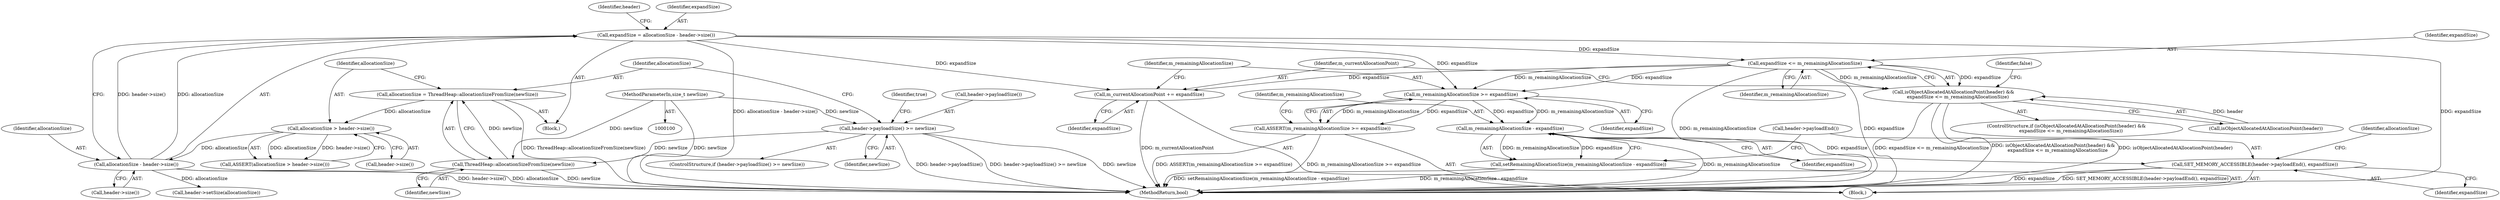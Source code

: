 digraph "0_Chrome_0749ec24fae74ec32d0567eef0e5ec43c84dbcb9_5@API" {
"1000130" [label="(Call,expandSize <= m_remainingAllocationSize)"];
"1000121" [label="(Call,expandSize = allocationSize - header->size())"];
"1000123" [label="(Call,allocationSize - header->size())"];
"1000117" [label="(Call,allocationSize > header->size())"];
"1000112" [label="(Call,allocationSize = ThreadHeap::allocationSizeFromSize(newSize))"];
"1000114" [label="(Call,ThreadHeap::allocationSizeFromSize(newSize))"];
"1000106" [label="(Call,header->payloadSize() >= newSize)"];
"1000102" [label="(MethodParameterIn,size_t newSize)"];
"1000127" [label="(Call,isObjectAllocatedAtAllocationPoint(header) &&\n      expandSize <= m_remainingAllocationSize)"];
"1000134" [label="(Call,m_currentAllocationPoint += expandSize)"];
"1000138" [label="(Call,m_remainingAllocationSize >= expandSize)"];
"1000137" [label="(Call,ASSERT(m_remainingAllocationSize >= expandSize))"];
"1000142" [label="(Call,m_remainingAllocationSize - expandSize)"];
"1000141" [label="(Call,setRemainingAllocationSize(m_remainingAllocationSize - expandSize))"];
"1000145" [label="(Call,SET_MEMORY_ACCESSIBLE(header->payloadEnd(), expandSize))"];
"1000141" [label="(Call,setRemainingAllocationSize(m_remainingAllocationSize - expandSize))"];
"1000117" [label="(Call,allocationSize > header->size())"];
"1000138" [label="(Call,m_remainingAllocationSize >= expandSize)"];
"1000119" [label="(Call,header->size())"];
"1000105" [label="(ControlStructure,if (header->payloadSize() >= newSize))"];
"1000140" [label="(Identifier,expandSize)"];
"1000142" [label="(Call,m_remainingAllocationSize - expandSize)"];
"1000110" [label="(Identifier,true)"];
"1000103" [label="(Block,)"];
"1000108" [label="(Identifier,newSize)"];
"1000115" [label="(Identifier,newSize)"];
"1000123" [label="(Call,allocationSize - header->size())"];
"1000118" [label="(Identifier,allocationSize)"];
"1000136" [label="(Identifier,expandSize)"];
"1000129" [label="(Identifier,header)"];
"1000135" [label="(Identifier,m_currentAllocationPoint)"];
"1000113" [label="(Identifier,allocationSize)"];
"1000147" [label="(Identifier,expandSize)"];
"1000106" [label="(Call,header->payloadSize() >= newSize)"];
"1000112" [label="(Call,allocationSize = ThreadHeap::allocationSizeFromSize(newSize))"];
"1000131" [label="(Identifier,expandSize)"];
"1000133" [label="(Block,)"];
"1000107" [label="(Call,header->payloadSize())"];
"1000134" [label="(Call,m_currentAllocationPoint += expandSize)"];
"1000145" [label="(Call,SET_MEMORY_ACCESSIBLE(header->payloadEnd(), expandSize))"];
"1000149" [label="(Identifier,allocationSize)"];
"1000122" [label="(Identifier,expandSize)"];
"1000128" [label="(Call,isObjectAllocatedAtAllocationPoint(header))"];
"1000126" [label="(ControlStructure,if (isObjectAllocatedAtAllocationPoint(header) &&\n      expandSize <= m_remainingAllocationSize))"];
"1000102" [label="(MethodParameterIn,size_t newSize)"];
"1000125" [label="(Call,header->size())"];
"1000132" [label="(Identifier,m_remainingAllocationSize)"];
"1000116" [label="(Call,ASSERT(allocationSize > header->size()))"];
"1000158" [label="(Identifier,false)"];
"1000139" [label="(Identifier,m_remainingAllocationSize)"];
"1000137" [label="(Call,ASSERT(m_remainingAllocationSize >= expandSize))"];
"1000127" [label="(Call,isObjectAllocatedAtAllocationPoint(header) &&\n      expandSize <= m_remainingAllocationSize)"];
"1000148" [label="(Call,header->setSize(allocationSize))"];
"1000114" [label="(Call,ThreadHeap::allocationSizeFromSize(newSize))"];
"1000146" [label="(Call,header->payloadEnd())"];
"1000130" [label="(Call,expandSize <= m_remainingAllocationSize)"];
"1000159" [label="(MethodReturn,bool)"];
"1000143" [label="(Identifier,m_remainingAllocationSize)"];
"1000121" [label="(Call,expandSize = allocationSize - header->size())"];
"1000124" [label="(Identifier,allocationSize)"];
"1000144" [label="(Identifier,expandSize)"];
"1000130" -> "1000127"  [label="AST: "];
"1000130" -> "1000132"  [label="CFG: "];
"1000131" -> "1000130"  [label="AST: "];
"1000132" -> "1000130"  [label="AST: "];
"1000127" -> "1000130"  [label="CFG: "];
"1000130" -> "1000159"  [label="DDG: m_remainingAllocationSize"];
"1000130" -> "1000159"  [label="DDG: expandSize"];
"1000130" -> "1000127"  [label="DDG: expandSize"];
"1000130" -> "1000127"  [label="DDG: m_remainingAllocationSize"];
"1000121" -> "1000130"  [label="DDG: expandSize"];
"1000130" -> "1000134"  [label="DDG: expandSize"];
"1000130" -> "1000138"  [label="DDG: m_remainingAllocationSize"];
"1000130" -> "1000138"  [label="DDG: expandSize"];
"1000121" -> "1000103"  [label="AST: "];
"1000121" -> "1000123"  [label="CFG: "];
"1000122" -> "1000121"  [label="AST: "];
"1000123" -> "1000121"  [label="AST: "];
"1000129" -> "1000121"  [label="CFG: "];
"1000121" -> "1000159"  [label="DDG: allocationSize - header->size()"];
"1000121" -> "1000159"  [label="DDG: expandSize"];
"1000123" -> "1000121"  [label="DDG: allocationSize"];
"1000123" -> "1000121"  [label="DDG: header->size()"];
"1000121" -> "1000134"  [label="DDG: expandSize"];
"1000121" -> "1000138"  [label="DDG: expandSize"];
"1000123" -> "1000125"  [label="CFG: "];
"1000124" -> "1000123"  [label="AST: "];
"1000125" -> "1000123"  [label="AST: "];
"1000123" -> "1000159"  [label="DDG: header->size()"];
"1000123" -> "1000159"  [label="DDG: allocationSize"];
"1000117" -> "1000123"  [label="DDG: allocationSize"];
"1000123" -> "1000148"  [label="DDG: allocationSize"];
"1000117" -> "1000116"  [label="AST: "];
"1000117" -> "1000119"  [label="CFG: "];
"1000118" -> "1000117"  [label="AST: "];
"1000119" -> "1000117"  [label="AST: "];
"1000116" -> "1000117"  [label="CFG: "];
"1000117" -> "1000116"  [label="DDG: allocationSize"];
"1000117" -> "1000116"  [label="DDG: header->size()"];
"1000112" -> "1000117"  [label="DDG: allocationSize"];
"1000112" -> "1000103"  [label="AST: "];
"1000112" -> "1000114"  [label="CFG: "];
"1000113" -> "1000112"  [label="AST: "];
"1000114" -> "1000112"  [label="AST: "];
"1000118" -> "1000112"  [label="CFG: "];
"1000112" -> "1000159"  [label="DDG: ThreadHeap::allocationSizeFromSize(newSize)"];
"1000114" -> "1000112"  [label="DDG: newSize"];
"1000114" -> "1000115"  [label="CFG: "];
"1000115" -> "1000114"  [label="AST: "];
"1000114" -> "1000159"  [label="DDG: newSize"];
"1000106" -> "1000114"  [label="DDG: newSize"];
"1000102" -> "1000114"  [label="DDG: newSize"];
"1000106" -> "1000105"  [label="AST: "];
"1000106" -> "1000108"  [label="CFG: "];
"1000107" -> "1000106"  [label="AST: "];
"1000108" -> "1000106"  [label="AST: "];
"1000110" -> "1000106"  [label="CFG: "];
"1000113" -> "1000106"  [label="CFG: "];
"1000106" -> "1000159"  [label="DDG: newSize"];
"1000106" -> "1000159"  [label="DDG: header->payloadSize()"];
"1000106" -> "1000159"  [label="DDG: header->payloadSize() >= newSize"];
"1000102" -> "1000106"  [label="DDG: newSize"];
"1000102" -> "1000100"  [label="AST: "];
"1000102" -> "1000159"  [label="DDG: newSize"];
"1000127" -> "1000126"  [label="AST: "];
"1000127" -> "1000128"  [label="CFG: "];
"1000128" -> "1000127"  [label="AST: "];
"1000135" -> "1000127"  [label="CFG: "];
"1000158" -> "1000127"  [label="CFG: "];
"1000127" -> "1000159"  [label="DDG: expandSize <= m_remainingAllocationSize"];
"1000127" -> "1000159"  [label="DDG: isObjectAllocatedAtAllocationPoint(header) &&\n      expandSize <= m_remainingAllocationSize"];
"1000127" -> "1000159"  [label="DDG: isObjectAllocatedAtAllocationPoint(header)"];
"1000128" -> "1000127"  [label="DDG: header"];
"1000134" -> "1000133"  [label="AST: "];
"1000134" -> "1000136"  [label="CFG: "];
"1000135" -> "1000134"  [label="AST: "];
"1000136" -> "1000134"  [label="AST: "];
"1000139" -> "1000134"  [label="CFG: "];
"1000134" -> "1000159"  [label="DDG: m_currentAllocationPoint"];
"1000138" -> "1000137"  [label="AST: "];
"1000138" -> "1000140"  [label="CFG: "];
"1000139" -> "1000138"  [label="AST: "];
"1000140" -> "1000138"  [label="AST: "];
"1000137" -> "1000138"  [label="CFG: "];
"1000138" -> "1000137"  [label="DDG: m_remainingAllocationSize"];
"1000138" -> "1000137"  [label="DDG: expandSize"];
"1000138" -> "1000142"  [label="DDG: m_remainingAllocationSize"];
"1000138" -> "1000142"  [label="DDG: expandSize"];
"1000137" -> "1000133"  [label="AST: "];
"1000143" -> "1000137"  [label="CFG: "];
"1000137" -> "1000159"  [label="DDG: m_remainingAllocationSize >= expandSize"];
"1000137" -> "1000159"  [label="DDG: ASSERT(m_remainingAllocationSize >= expandSize)"];
"1000142" -> "1000141"  [label="AST: "];
"1000142" -> "1000144"  [label="CFG: "];
"1000143" -> "1000142"  [label="AST: "];
"1000144" -> "1000142"  [label="AST: "];
"1000141" -> "1000142"  [label="CFG: "];
"1000142" -> "1000159"  [label="DDG: m_remainingAllocationSize"];
"1000142" -> "1000141"  [label="DDG: m_remainingAllocationSize"];
"1000142" -> "1000141"  [label="DDG: expandSize"];
"1000142" -> "1000145"  [label="DDG: expandSize"];
"1000141" -> "1000133"  [label="AST: "];
"1000146" -> "1000141"  [label="CFG: "];
"1000141" -> "1000159"  [label="DDG: m_remainingAllocationSize - expandSize"];
"1000141" -> "1000159"  [label="DDG: setRemainingAllocationSize(m_remainingAllocationSize - expandSize)"];
"1000145" -> "1000133"  [label="AST: "];
"1000145" -> "1000147"  [label="CFG: "];
"1000146" -> "1000145"  [label="AST: "];
"1000147" -> "1000145"  [label="AST: "];
"1000149" -> "1000145"  [label="CFG: "];
"1000145" -> "1000159"  [label="DDG: SET_MEMORY_ACCESSIBLE(header->payloadEnd(), expandSize)"];
"1000145" -> "1000159"  [label="DDG: expandSize"];
}
